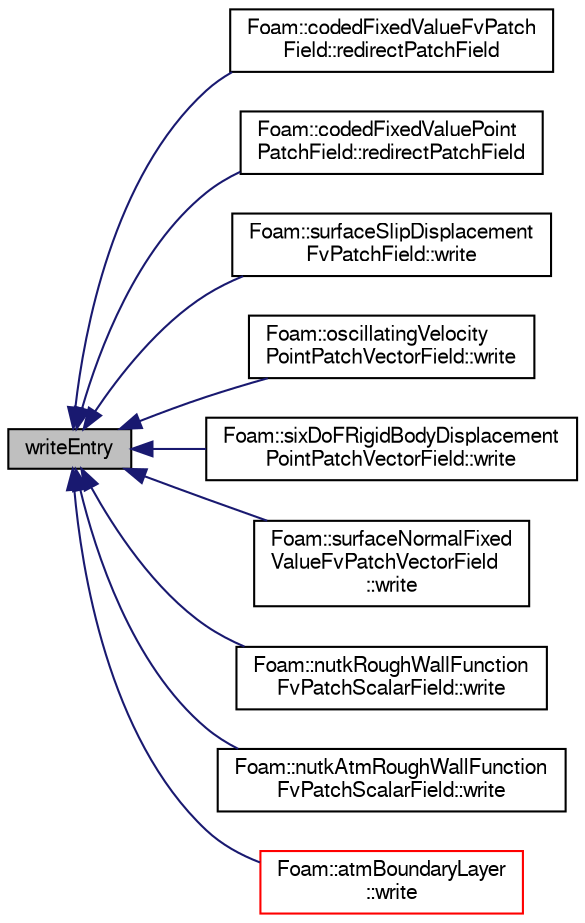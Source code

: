 digraph "writeEntry"
{
  bgcolor="transparent";
  edge [fontname="FreeSans",fontsize="10",labelfontname="FreeSans",labelfontsize="10"];
  node [fontname="FreeSans",fontsize="10",shape=record];
  rankdir="LR";
  Node1 [label="writeEntry",height=0.2,width=0.4,color="black", fillcolor="grey75", style="filled" fontcolor="black"];
  Node1 -> Node2 [dir="back",color="midnightblue",fontsize="10",style="solid",fontname="FreeSans"];
  Node2 [label="Foam::codedFixedValueFvPatch\lField::redirectPatchField",height=0.2,width=0.4,color="black",URL="$a00292.html#a5c20249abaf120a87844032a513afcf9",tooltip="Get reference to the underlying patch. "];
  Node1 -> Node3 [dir="back",color="midnightblue",fontsize="10",style="solid",fontname="FreeSans"];
  Node3 [label="Foam::codedFixedValuePoint\lPatchField::redirectPatchField",height=0.2,width=0.4,color="black",URL="$a00293.html#a3c9b358486b6600fcf7a71b11138e78a",tooltip="Get reference to the underlying patch. "];
  Node1 -> Node4 [dir="back",color="midnightblue",fontsize="10",style="solid",fontname="FreeSans"];
  Node4 [label="Foam::surfaceSlipDisplacement\lFvPatchField::write",height=0.2,width=0.4,color="black",URL="$a02427.html#ab81954fea5f579ff707f1117983e32af",tooltip="Write. "];
  Node1 -> Node5 [dir="back",color="midnightblue",fontsize="10",style="solid",fontname="FreeSans"];
  Node5 [label="Foam::oscillatingVelocity\lPointPatchVectorField::write",height=0.2,width=0.4,color="black",URL="$a01682.html#a0941061ad5a26be83b4107d05750ace6",tooltip="Write. "];
  Node1 -> Node6 [dir="back",color="midnightblue",fontsize="10",style="solid",fontname="FreeSans"];
  Node6 [label="Foam::sixDoFRigidBodyDisplacement\lPointPatchVectorField::write",height=0.2,width=0.4,color="black",URL="$a02259.html#a0941061ad5a26be83b4107d05750ace6",tooltip="Write. "];
  Node1 -> Node7 [dir="back",color="midnightblue",fontsize="10",style="solid",fontname="FreeSans"];
  Node7 [label="Foam::surfaceNormalFixed\lValueFvPatchVectorField\l::write",height=0.2,width=0.4,color="black",URL="$a02420.html#a0941061ad5a26be83b4107d05750ace6",tooltip="Write. "];
  Node1 -> Node8 [dir="back",color="midnightblue",fontsize="10",style="solid",fontname="FreeSans"];
  Node8 [label="Foam::nutkRoughWallFunction\lFvPatchScalarField::write",height=0.2,width=0.4,color="black",URL="$a01628.html#a0941061ad5a26be83b4107d05750ace6",tooltip="Write. "];
  Node1 -> Node9 [dir="back",color="midnightblue",fontsize="10",style="solid",fontname="FreeSans"];
  Node9 [label="Foam::nutkAtmRoughWallFunction\lFvPatchScalarField::write",height=0.2,width=0.4,color="black",URL="$a01626.html#a0941061ad5a26be83b4107d05750ace6",tooltip="Write. "];
  Node1 -> Node10 [dir="back",color="midnightblue",fontsize="10",style="solid",fontname="FreeSans"];
  Node10 [label="Foam::atmBoundaryLayer\l::write",height=0.2,width=0.4,color="red",URL="$a00065.html#a0941061ad5a26be83b4107d05750ace6",tooltip="Write. "];
}
